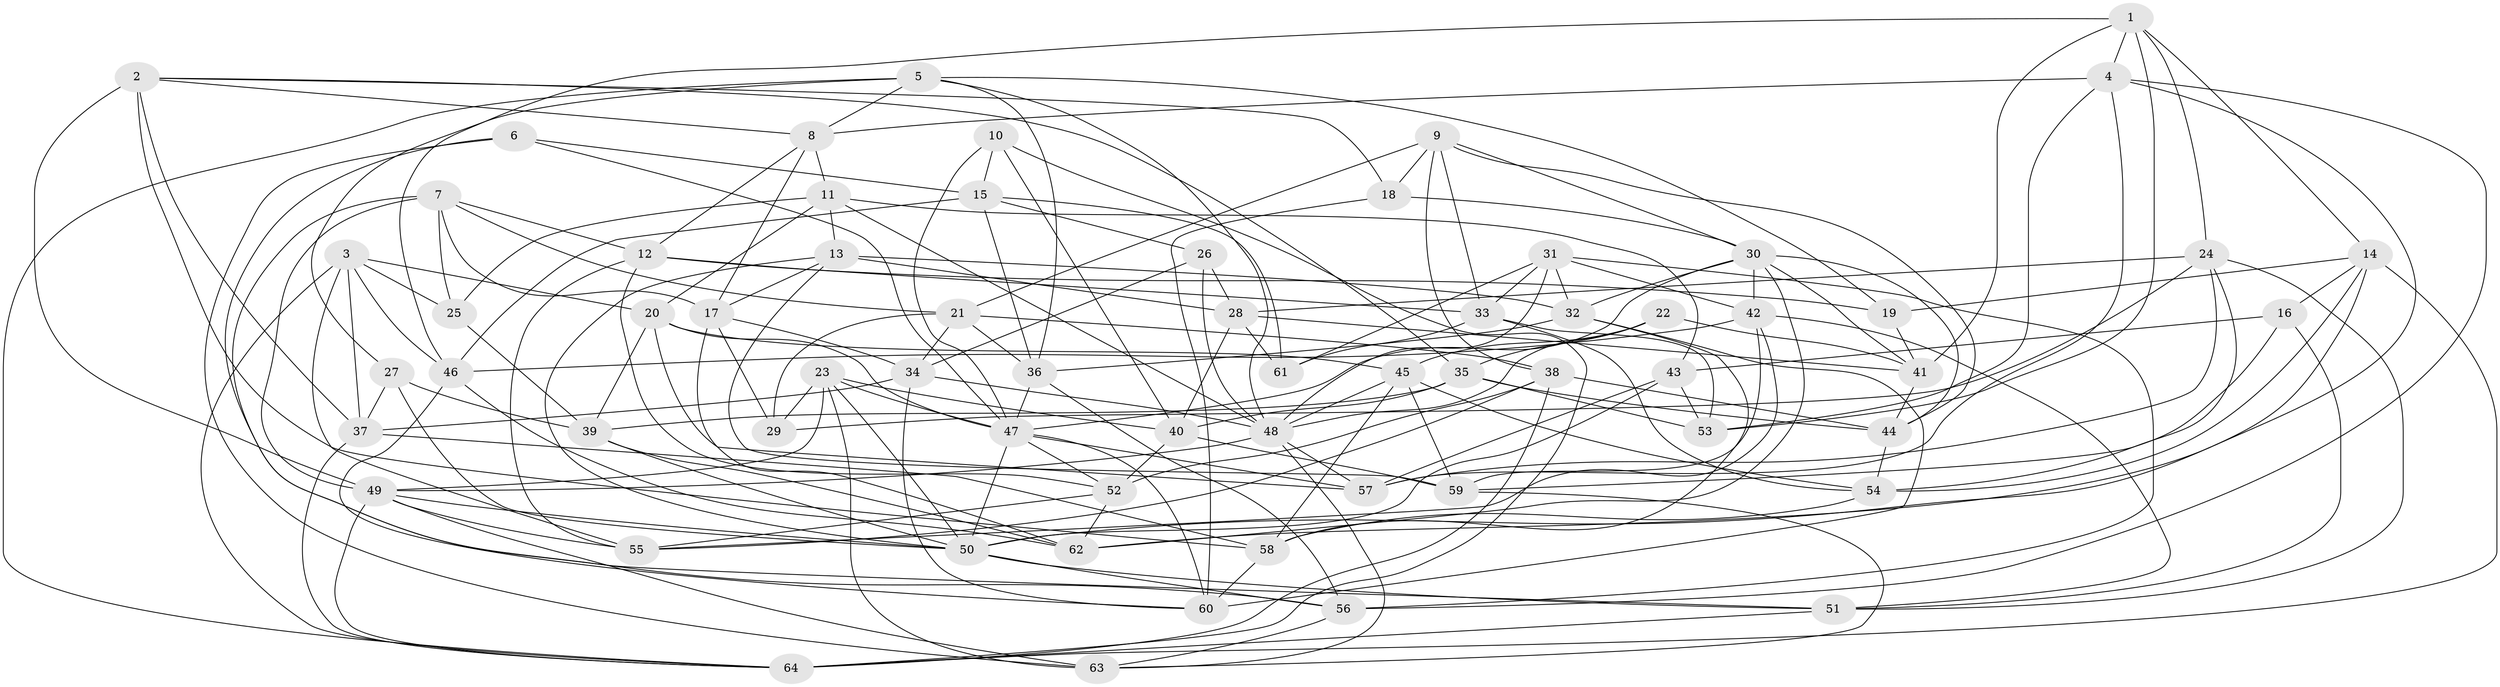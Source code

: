 // original degree distribution, {4: 1.0}
// Generated by graph-tools (version 1.1) at 2025/50/03/09/25 03:50:45]
// undirected, 64 vertices, 189 edges
graph export_dot {
graph [start="1"]
  node [color=gray90,style=filled];
  1;
  2;
  3;
  4;
  5;
  6;
  7;
  8;
  9;
  10;
  11;
  12;
  13;
  14;
  15;
  16;
  17;
  18;
  19;
  20;
  21;
  22;
  23;
  24;
  25;
  26;
  27;
  28;
  29;
  30;
  31;
  32;
  33;
  34;
  35;
  36;
  37;
  38;
  39;
  40;
  41;
  42;
  43;
  44;
  45;
  46;
  47;
  48;
  49;
  50;
  51;
  52;
  53;
  54;
  55;
  56;
  57;
  58;
  59;
  60;
  61;
  62;
  63;
  64;
  1 -- 4 [weight=1.0];
  1 -- 14 [weight=1.0];
  1 -- 24 [weight=1.0];
  1 -- 41 [weight=1.0];
  1 -- 46 [weight=1.0];
  1 -- 53 [weight=1.0];
  2 -- 8 [weight=1.0];
  2 -- 18 [weight=1.0];
  2 -- 35 [weight=1.0];
  2 -- 37 [weight=1.0];
  2 -- 49 [weight=1.0];
  2 -- 58 [weight=1.0];
  3 -- 20 [weight=1.0];
  3 -- 25 [weight=1.0];
  3 -- 37 [weight=1.0];
  3 -- 46 [weight=1.0];
  3 -- 55 [weight=1.0];
  3 -- 64 [weight=1.0];
  4 -- 8 [weight=1.0];
  4 -- 50 [weight=1.0];
  4 -- 53 [weight=1.0];
  4 -- 56 [weight=1.0];
  4 -- 57 [weight=1.0];
  5 -- 8 [weight=1.0];
  5 -- 19 [weight=1.0];
  5 -- 27 [weight=1.0];
  5 -- 36 [weight=1.0];
  5 -- 48 [weight=1.0];
  5 -- 64 [weight=1.0];
  6 -- 15 [weight=1.0];
  6 -- 47 [weight=1.0];
  6 -- 51 [weight=1.0];
  6 -- 63 [weight=1.0];
  7 -- 12 [weight=1.0];
  7 -- 17 [weight=1.0];
  7 -- 21 [weight=1.0];
  7 -- 25 [weight=1.0];
  7 -- 49 [weight=1.0];
  7 -- 56 [weight=1.0];
  8 -- 11 [weight=1.0];
  8 -- 12 [weight=1.0];
  8 -- 17 [weight=1.0];
  9 -- 18 [weight=1.0];
  9 -- 21 [weight=1.0];
  9 -- 30 [weight=1.0];
  9 -- 33 [weight=1.0];
  9 -- 38 [weight=1.0];
  9 -- 44 [weight=1.0];
  10 -- 15 [weight=1.0];
  10 -- 40 [weight=1.0];
  10 -- 47 [weight=1.0];
  10 -- 64 [weight=1.0];
  11 -- 13 [weight=1.0];
  11 -- 20 [weight=1.0];
  11 -- 25 [weight=1.0];
  11 -- 43 [weight=1.0];
  11 -- 48 [weight=1.0];
  12 -- 19 [weight=1.0];
  12 -- 33 [weight=1.0];
  12 -- 52 [weight=1.0];
  12 -- 55 [weight=1.0];
  13 -- 17 [weight=1.0];
  13 -- 28 [weight=1.0];
  13 -- 32 [weight=1.0];
  13 -- 50 [weight=1.0];
  13 -- 59 [weight=1.0];
  14 -- 16 [weight=1.0];
  14 -- 19 [weight=1.0];
  14 -- 54 [weight=1.0];
  14 -- 62 [weight=1.0];
  14 -- 64 [weight=1.0];
  15 -- 26 [weight=1.0];
  15 -- 36 [weight=1.0];
  15 -- 46 [weight=1.0];
  15 -- 61 [weight=1.0];
  16 -- 43 [weight=1.0];
  16 -- 51 [weight=1.0];
  16 -- 59 [weight=1.0];
  17 -- 29 [weight=1.0];
  17 -- 34 [weight=1.0];
  17 -- 62 [weight=1.0];
  18 -- 30 [weight=1.0];
  18 -- 60 [weight=1.0];
  19 -- 41 [weight=1.0];
  20 -- 39 [weight=1.0];
  20 -- 45 [weight=1.0];
  20 -- 47 [weight=1.0];
  20 -- 57 [weight=1.0];
  21 -- 29 [weight=1.0];
  21 -- 34 [weight=1.0];
  21 -- 36 [weight=1.0];
  21 -- 38 [weight=1.0];
  22 -- 35 [weight=1.0];
  22 -- 41 [weight=1.0];
  22 -- 45 [weight=1.0];
  22 -- 48 [weight=1.0];
  23 -- 29 [weight=1.0];
  23 -- 40 [weight=1.0];
  23 -- 47 [weight=1.0];
  23 -- 49 [weight=1.0];
  23 -- 50 [weight=1.0];
  23 -- 63 [weight=1.0];
  24 -- 28 [weight=1.0];
  24 -- 29 [weight=1.0];
  24 -- 51 [weight=1.0];
  24 -- 54 [weight=1.0];
  24 -- 57 [weight=1.0];
  25 -- 39 [weight=1.0];
  26 -- 28 [weight=1.0];
  26 -- 34 [weight=1.0];
  26 -- 48 [weight=1.0];
  27 -- 37 [weight=1.0];
  27 -- 39 [weight=1.0];
  27 -- 50 [weight=1.0];
  28 -- 40 [weight=1.0];
  28 -- 41 [weight=1.0];
  28 -- 61 [weight=1.0];
  30 -- 32 [weight=1.0];
  30 -- 41 [weight=1.0];
  30 -- 42 [weight=1.0];
  30 -- 44 [weight=1.0];
  30 -- 47 [weight=1.0];
  30 -- 62 [weight=1.0];
  31 -- 32 [weight=1.0];
  31 -- 33 [weight=1.0];
  31 -- 42 [weight=1.0];
  31 -- 48 [weight=1.0];
  31 -- 56 [weight=1.0];
  31 -- 61 [weight=1.0];
  32 -- 36 [weight=1.0];
  32 -- 58 [weight=1.0];
  32 -- 60 [weight=1.0];
  33 -- 53 [weight=1.0];
  33 -- 54 [weight=1.0];
  33 -- 61 [weight=1.0];
  34 -- 37 [weight=1.0];
  34 -- 48 [weight=1.0];
  34 -- 60 [weight=1.0];
  35 -- 39 [weight=1.0];
  35 -- 40 [weight=1.0];
  35 -- 44 [weight=1.0];
  35 -- 53 [weight=1.0];
  36 -- 47 [weight=1.0];
  36 -- 56 [weight=1.0];
  37 -- 58 [weight=1.0];
  37 -- 64 [weight=1.0];
  38 -- 44 [weight=1.0];
  38 -- 52 [weight=1.0];
  38 -- 55 [weight=1.0];
  38 -- 64 [weight=1.0];
  39 -- 50 [weight=1.0];
  39 -- 62 [weight=1.0];
  40 -- 52 [weight=1.0];
  40 -- 59 [weight=1.0];
  41 -- 44 [weight=1.0];
  42 -- 46 [weight=1.0];
  42 -- 51 [weight=1.0];
  42 -- 55 [weight=1.0];
  42 -- 59 [weight=1.0];
  43 -- 50 [weight=1.0];
  43 -- 53 [weight=2.0];
  43 -- 57 [weight=1.0];
  44 -- 54 [weight=1.0];
  45 -- 48 [weight=1.0];
  45 -- 54 [weight=1.0];
  45 -- 58 [weight=1.0];
  45 -- 59 [weight=1.0];
  46 -- 60 [weight=1.0];
  46 -- 62 [weight=1.0];
  47 -- 50 [weight=1.0];
  47 -- 52 [weight=1.0];
  47 -- 57 [weight=1.0];
  47 -- 60 [weight=1.0];
  48 -- 49 [weight=1.0];
  48 -- 57 [weight=1.0];
  48 -- 63 [weight=1.0];
  49 -- 50 [weight=1.0];
  49 -- 55 [weight=1.0];
  49 -- 63 [weight=1.0];
  49 -- 64 [weight=1.0];
  50 -- 51 [weight=1.0];
  50 -- 56 [weight=1.0];
  51 -- 64 [weight=1.0];
  52 -- 55 [weight=1.0];
  52 -- 62 [weight=1.0];
  54 -- 58 [weight=1.0];
  56 -- 63 [weight=1.0];
  58 -- 60 [weight=1.0];
  59 -- 63 [weight=1.0];
}
